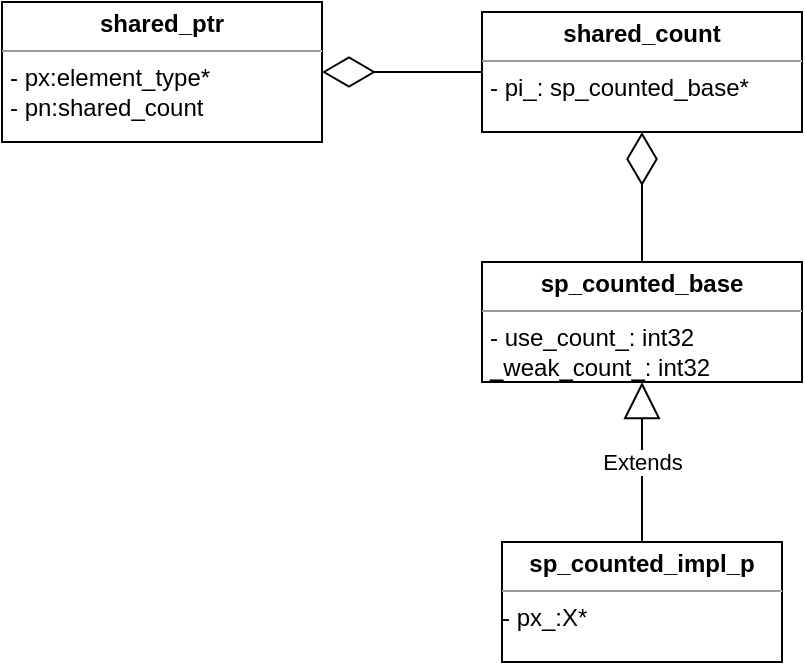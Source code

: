 <mxfile version="16.5.1" type="device" pages="2"><diagram id="C5RBs43oDa-KdzZeNtuy" name="shared_ptr"><mxGraphModel dx="868" dy="563" grid="1" gridSize="10" guides="1" tooltips="1" connect="1" arrows="1" fold="1" page="1" pageScale="1" pageWidth="827" pageHeight="1169" math="0" shadow="0"><root><mxCell id="WIyWlLk6GJQsqaUBKTNV-0"/><mxCell id="WIyWlLk6GJQsqaUBKTNV-1" parent="WIyWlLk6GJQsqaUBKTNV-0"/><mxCell id="y3qQYR5st5FoPs4dXNix-1" value="&lt;p style=&quot;margin: 0px ; margin-top: 4px ; text-align: center&quot;&gt;&lt;b&gt;shared_ptr&lt;/b&gt;&lt;/p&gt;&lt;hr size=&quot;1&quot;&gt;&lt;p style=&quot;margin: 0px ; margin-left: 4px&quot;&gt;- px:element_type*&lt;/p&gt;&lt;p style=&quot;margin: 0px ; margin-left: 4px&quot;&gt;- pn:shared_count&lt;/p&gt;" style="verticalAlign=top;align=left;overflow=fill;fontSize=12;fontFamily=Helvetica;html=1;" parent="WIyWlLk6GJQsqaUBKTNV-1" vertex="1"><mxGeometry x="210" y="300" width="160" height="70" as="geometry"/></mxCell><mxCell id="y3qQYR5st5FoPs4dXNix-2" value="&lt;p style=&quot;margin: 0px ; margin-top: 4px ; text-align: center&quot;&gt;&lt;b&gt;shared_count&lt;/b&gt;&lt;br&gt;&lt;/p&gt;&lt;hr size=&quot;1&quot;&gt;&lt;p style=&quot;margin: 0px ; margin-left: 4px&quot;&gt;- pi_: sp_counted_base*&lt;/p&gt;&lt;p style=&quot;margin: 0px ; margin-left: 4px&quot;&gt;&lt;br&gt;&lt;/p&gt;" style="verticalAlign=top;align=left;overflow=fill;fontSize=12;fontFamily=Helvetica;html=1;" parent="WIyWlLk6GJQsqaUBKTNV-1" vertex="1"><mxGeometry x="450" y="305" width="160" height="60" as="geometry"/></mxCell><mxCell id="y3qQYR5st5FoPs4dXNix-3" value="" style="endArrow=diamondThin;endFill=0;endSize=24;html=1;rounded=0;entryX=1;entryY=0.5;entryDx=0;entryDy=0;exitX=0;exitY=0.5;exitDx=0;exitDy=0;" parent="WIyWlLk6GJQsqaUBKTNV-1" source="y3qQYR5st5FoPs4dXNix-2" target="y3qQYR5st5FoPs4dXNix-1" edge="1"><mxGeometry width="160" relative="1" as="geometry"><mxPoint x="330" y="430" as="sourcePoint"/><mxPoint x="490" y="430" as="targetPoint"/></mxGeometry></mxCell><mxCell id="y3qQYR5st5FoPs4dXNix-4" value="&lt;p style=&quot;margin: 0px ; margin-top: 4px ; text-align: center&quot;&gt;&lt;b&gt;sp_counted_base&lt;/b&gt;&lt;br&gt;&lt;/p&gt;&lt;hr size=&quot;1&quot;&gt;&lt;p style=&quot;margin: 0px ; margin-left: 4px&quot;&gt;- use_count_: int32&lt;/p&gt;&lt;p style=&quot;margin: 0px ; margin-left: 4px&quot;&gt;_weak_count_: int32&lt;/p&gt;&lt;p style=&quot;margin: 0px ; margin-left: 4px&quot;&gt;&lt;br&gt;&lt;/p&gt;" style="verticalAlign=top;align=left;overflow=fill;fontSize=12;fontFamily=Helvetica;html=1;" parent="WIyWlLk6GJQsqaUBKTNV-1" vertex="1"><mxGeometry x="450" y="430" width="160" height="60" as="geometry"/></mxCell><mxCell id="y3qQYR5st5FoPs4dXNix-6" value="" style="endArrow=diamondThin;endFill=0;endSize=24;html=1;rounded=0;entryX=0.5;entryY=1;entryDx=0;entryDy=0;exitX=0.5;exitY=0;exitDx=0;exitDy=0;" parent="WIyWlLk6GJQsqaUBKTNV-1" source="y3qQYR5st5FoPs4dXNix-4" target="y3qQYR5st5FoPs4dXNix-2" edge="1"><mxGeometry width="160" relative="1" as="geometry"><mxPoint x="330" y="430" as="sourcePoint"/><mxPoint x="490" y="430" as="targetPoint"/></mxGeometry></mxCell><mxCell id="y3qQYR5st5FoPs4dXNix-7" value="&lt;p style=&quot;margin: 0px ; margin-top: 4px ; text-align: center&quot;&gt;&lt;b&gt;sp_counted_impl_p&lt;/b&gt;&lt;br&gt;&lt;/p&gt;&lt;hr size=&quot;1&quot;&gt;&lt;div style=&quot;height: 2px&quot;&gt;-&amp;nbsp;px_:X*&lt;/div&gt;" style="verticalAlign=top;align=left;overflow=fill;fontSize=12;fontFamily=Helvetica;html=1;" parent="WIyWlLk6GJQsqaUBKTNV-1" vertex="1"><mxGeometry x="460" y="570" width="140" height="60" as="geometry"/></mxCell><mxCell id="y3qQYR5st5FoPs4dXNix-8" value="Extends" style="endArrow=block;endSize=16;endFill=0;html=1;rounded=0;exitX=0.5;exitY=0;exitDx=0;exitDy=0;entryX=0.5;entryY=1;entryDx=0;entryDy=0;" parent="WIyWlLk6GJQsqaUBKTNV-1" source="y3qQYR5st5FoPs4dXNix-7" target="y3qQYR5st5FoPs4dXNix-4" edge="1"><mxGeometry width="160" relative="1" as="geometry"><mxPoint x="330" y="430" as="sourcePoint"/><mxPoint x="490" y="430" as="targetPoint"/></mxGeometry></mxCell></root></mxGraphModel></diagram><diagram id="dMUiXJmWjrppRbawCs9D" name="weak_ptr"><mxGraphModel dx="868" dy="563" grid="1" gridSize="10" guides="1" tooltips="1" connect="1" arrows="1" fold="1" page="1" pageScale="1" pageWidth="827" pageHeight="1169" math="0" shadow="0"><root><mxCell id="qzqhgj4-UB5XD3r4ekM7-0"/><mxCell id="qzqhgj4-UB5XD3r4ekM7-1" parent="qzqhgj4-UB5XD3r4ekM7-0"/><mxCell id="AORvLP8ZOgLQWkPpkaq8-0" value="&lt;p style=&quot;margin: 0px ; margin-top: 4px ; text-align: center&quot;&gt;&lt;b&gt;weak_ptr&lt;/b&gt;&lt;/p&gt;&lt;hr size=&quot;1&quot;&gt;&lt;p style=&quot;margin: 0px ; margin-left: 4px&quot;&gt;- px:element_type*&lt;/p&gt;&lt;p style=&quot;margin: 0px ; margin-left: 4px&quot;&gt;- pn:weak_count&lt;/p&gt;" style="verticalAlign=top;align=left;overflow=fill;fontSize=12;fontFamily=Helvetica;html=1;" vertex="1" parent="qzqhgj4-UB5XD3r4ekM7-1"><mxGeometry x="210" y="300" width="160" height="70" as="geometry"/></mxCell><mxCell id="IX9yFK1641o0-JO_d471-0" value="&lt;p style=&quot;margin: 0px ; margin-top: 4px ; text-align: center&quot;&gt;&lt;b&gt;weak_count&lt;/b&gt;&lt;br&gt;&lt;/p&gt;&lt;hr size=&quot;1&quot;&gt;&lt;p style=&quot;margin: 0px ; margin-left: 4px&quot;&gt;- pi_: sp_counted_base*&lt;/p&gt;&lt;p style=&quot;margin: 0px ; margin-left: 4px&quot;&gt;&lt;br&gt;&lt;/p&gt;" style="verticalAlign=top;align=left;overflow=fill;fontSize=12;fontFamily=Helvetica;html=1;" vertex="1" parent="qzqhgj4-UB5XD3r4ekM7-1"><mxGeometry x="450" y="305" width="160" height="60" as="geometry"/></mxCell><mxCell id="IX9yFK1641o0-JO_d471-1" value="" style="endArrow=diamondThin;endFill=0;endSize=24;html=1;rounded=0;entryX=1;entryY=0.5;entryDx=0;entryDy=0;exitX=0;exitY=0.5;exitDx=0;exitDy=0;" edge="1" parent="qzqhgj4-UB5XD3r4ekM7-1" source="IX9yFK1641o0-JO_d471-0" target="AORvLP8ZOgLQWkPpkaq8-0"><mxGeometry width="160" relative="1" as="geometry"><mxPoint x="330" y="490" as="sourcePoint"/><mxPoint x="490" y="490" as="targetPoint"/></mxGeometry></mxCell><mxCell id="4lWc-WnbEvniHcz2ZmaU-0" value="&lt;p style=&quot;margin: 0px ; margin-top: 4px ; text-align: center&quot;&gt;&lt;b&gt;sp_counted_base&lt;/b&gt;&lt;br&gt;&lt;/p&gt;&lt;hr size=&quot;1&quot;&gt;&lt;p style=&quot;margin: 0px ; margin-left: 4px&quot;&gt;- use_count_: int32&lt;/p&gt;&lt;p style=&quot;margin: 0px ; margin-left: 4px&quot;&gt;_weak_count_: int32&lt;/p&gt;&lt;p style=&quot;margin: 0px ; margin-left: 4px&quot;&gt;&lt;br&gt;&lt;/p&gt;" style="verticalAlign=top;align=left;overflow=fill;fontSize=12;fontFamily=Helvetica;html=1;" vertex="1" parent="qzqhgj4-UB5XD3r4ekM7-1"><mxGeometry x="450" y="430" width="160" height="60" as="geometry"/></mxCell><mxCell id="4lWc-WnbEvniHcz2ZmaU-1" value="" style="endArrow=diamondThin;endFill=0;endSize=24;html=1;rounded=0;exitX=0.5;exitY=0;exitDx=0;exitDy=0;" edge="1" parent="qzqhgj4-UB5XD3r4ekM7-1" source="4lWc-WnbEvniHcz2ZmaU-0"><mxGeometry width="160" relative="1" as="geometry"><mxPoint x="330" y="490" as="sourcePoint"/><mxPoint x="530" y="370" as="targetPoint"/></mxGeometry></mxCell></root></mxGraphModel></diagram></mxfile>
